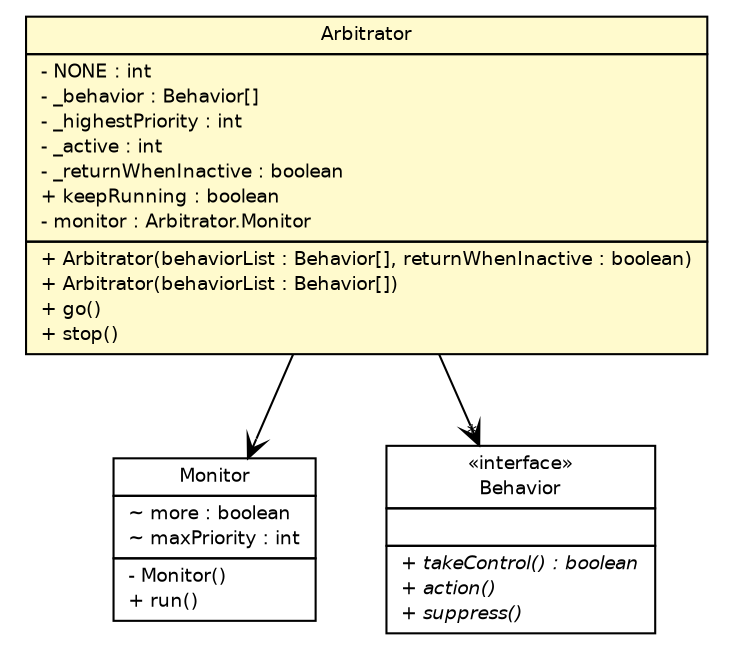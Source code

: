 #!/usr/local/bin/dot
#
# Class diagram 
# Generated by UMLGraph version R5_6-24-gf6e263 (http://www.umlgraph.org/)
#

digraph G {
	edge [fontname="Helvetica",fontsize=10,labelfontname="Helvetica",labelfontsize=10];
	node [fontname="Helvetica",fontsize=10,shape=plaintext];
	nodesep=0.25;
	ranksep=0.5;
	// lejos.robotics.subsumption.Arbitrator
	c1932 [label=<<table title="lejos.robotics.subsumption.Arbitrator" border="0" cellborder="1" cellspacing="0" cellpadding="2" port="p" bgcolor="lemonChiffon" href="./Arbitrator.html">
		<tr><td><table border="0" cellspacing="0" cellpadding="1">
<tr><td align="center" balign="center"> Arbitrator </td></tr>
		</table></td></tr>
		<tr><td><table border="0" cellspacing="0" cellpadding="1">
<tr><td align="left" balign="left"> - NONE : int </td></tr>
<tr><td align="left" balign="left"> - _behavior : Behavior[] </td></tr>
<tr><td align="left" balign="left"> - _highestPriority : int </td></tr>
<tr><td align="left" balign="left"> - _active : int </td></tr>
<tr><td align="left" balign="left"> - _returnWhenInactive : boolean </td></tr>
<tr><td align="left" balign="left"> + keepRunning : boolean </td></tr>
<tr><td align="left" balign="left"> - monitor : Arbitrator.Monitor </td></tr>
		</table></td></tr>
		<tr><td><table border="0" cellspacing="0" cellpadding="1">
<tr><td align="left" balign="left"> + Arbitrator(behaviorList : Behavior[], returnWhenInactive : boolean) </td></tr>
<tr><td align="left" balign="left"> + Arbitrator(behaviorList : Behavior[]) </td></tr>
<tr><td align="left" balign="left"> + go() </td></tr>
<tr><td align="left" balign="left"> + stop() </td></tr>
		</table></td></tr>
		</table>>, URL="./Arbitrator.html", fontname="Helvetica", fontcolor="black", fontsize=9.0];
	// lejos.robotics.subsumption.Arbitrator.Monitor
	c1933 [label=<<table title="lejos.robotics.subsumption.Arbitrator.Monitor" border="0" cellborder="1" cellspacing="0" cellpadding="2" port="p" href="./Arbitrator.Monitor.html">
		<tr><td><table border="0" cellspacing="0" cellpadding="1">
<tr><td align="center" balign="center"> Monitor </td></tr>
		</table></td></tr>
		<tr><td><table border="0" cellspacing="0" cellpadding="1">
<tr><td align="left" balign="left"> ~ more : boolean </td></tr>
<tr><td align="left" balign="left"> ~ maxPriority : int </td></tr>
		</table></td></tr>
		<tr><td><table border="0" cellspacing="0" cellpadding="1">
<tr><td align="left" balign="left"> - Monitor() </td></tr>
<tr><td align="left" balign="left"> + run() </td></tr>
		</table></td></tr>
		</table>>, URL="./Arbitrator.Monitor.html", fontname="Helvetica", fontcolor="black", fontsize=9.0];
	// lejos.robotics.subsumption.Behavior
	c1934 [label=<<table title="lejos.robotics.subsumption.Behavior" border="0" cellborder="1" cellspacing="0" cellpadding="2" port="p" href="./Behavior.html">
		<tr><td><table border="0" cellspacing="0" cellpadding="1">
<tr><td align="center" balign="center"> &#171;interface&#187; </td></tr>
<tr><td align="center" balign="center"> Behavior </td></tr>
		</table></td></tr>
		<tr><td><table border="0" cellspacing="0" cellpadding="1">
<tr><td align="left" balign="left">  </td></tr>
		</table></td></tr>
		<tr><td><table border="0" cellspacing="0" cellpadding="1">
<tr><td align="left" balign="left"><font face="Helvetica-Oblique" point-size="9.0"> + takeControl() : boolean </font></td></tr>
<tr><td align="left" balign="left"><font face="Helvetica-Oblique" point-size="9.0"> + action() </font></td></tr>
<tr><td align="left" balign="left"><font face="Helvetica-Oblique" point-size="9.0"> + suppress() </font></td></tr>
		</table></td></tr>
		</table>>, URL="./Behavior.html", fontname="Helvetica", fontcolor="black", fontsize=9.0];
	// lejos.robotics.subsumption.Arbitrator NAVASSOC lejos.robotics.subsumption.Behavior
	c1932:p -> c1934:p [taillabel="", label="", headlabel="*", fontname="Helvetica", fontcolor="black", fontsize=10.0, color="black", arrowhead=open];
	// lejos.robotics.subsumption.Arbitrator NAVASSOC lejos.robotics.subsumption.Arbitrator.Monitor
	c1932:p -> c1933:p [taillabel="", label="", headlabel="", fontname="Helvetica", fontcolor="black", fontsize=10.0, color="black", arrowhead=open];
}

